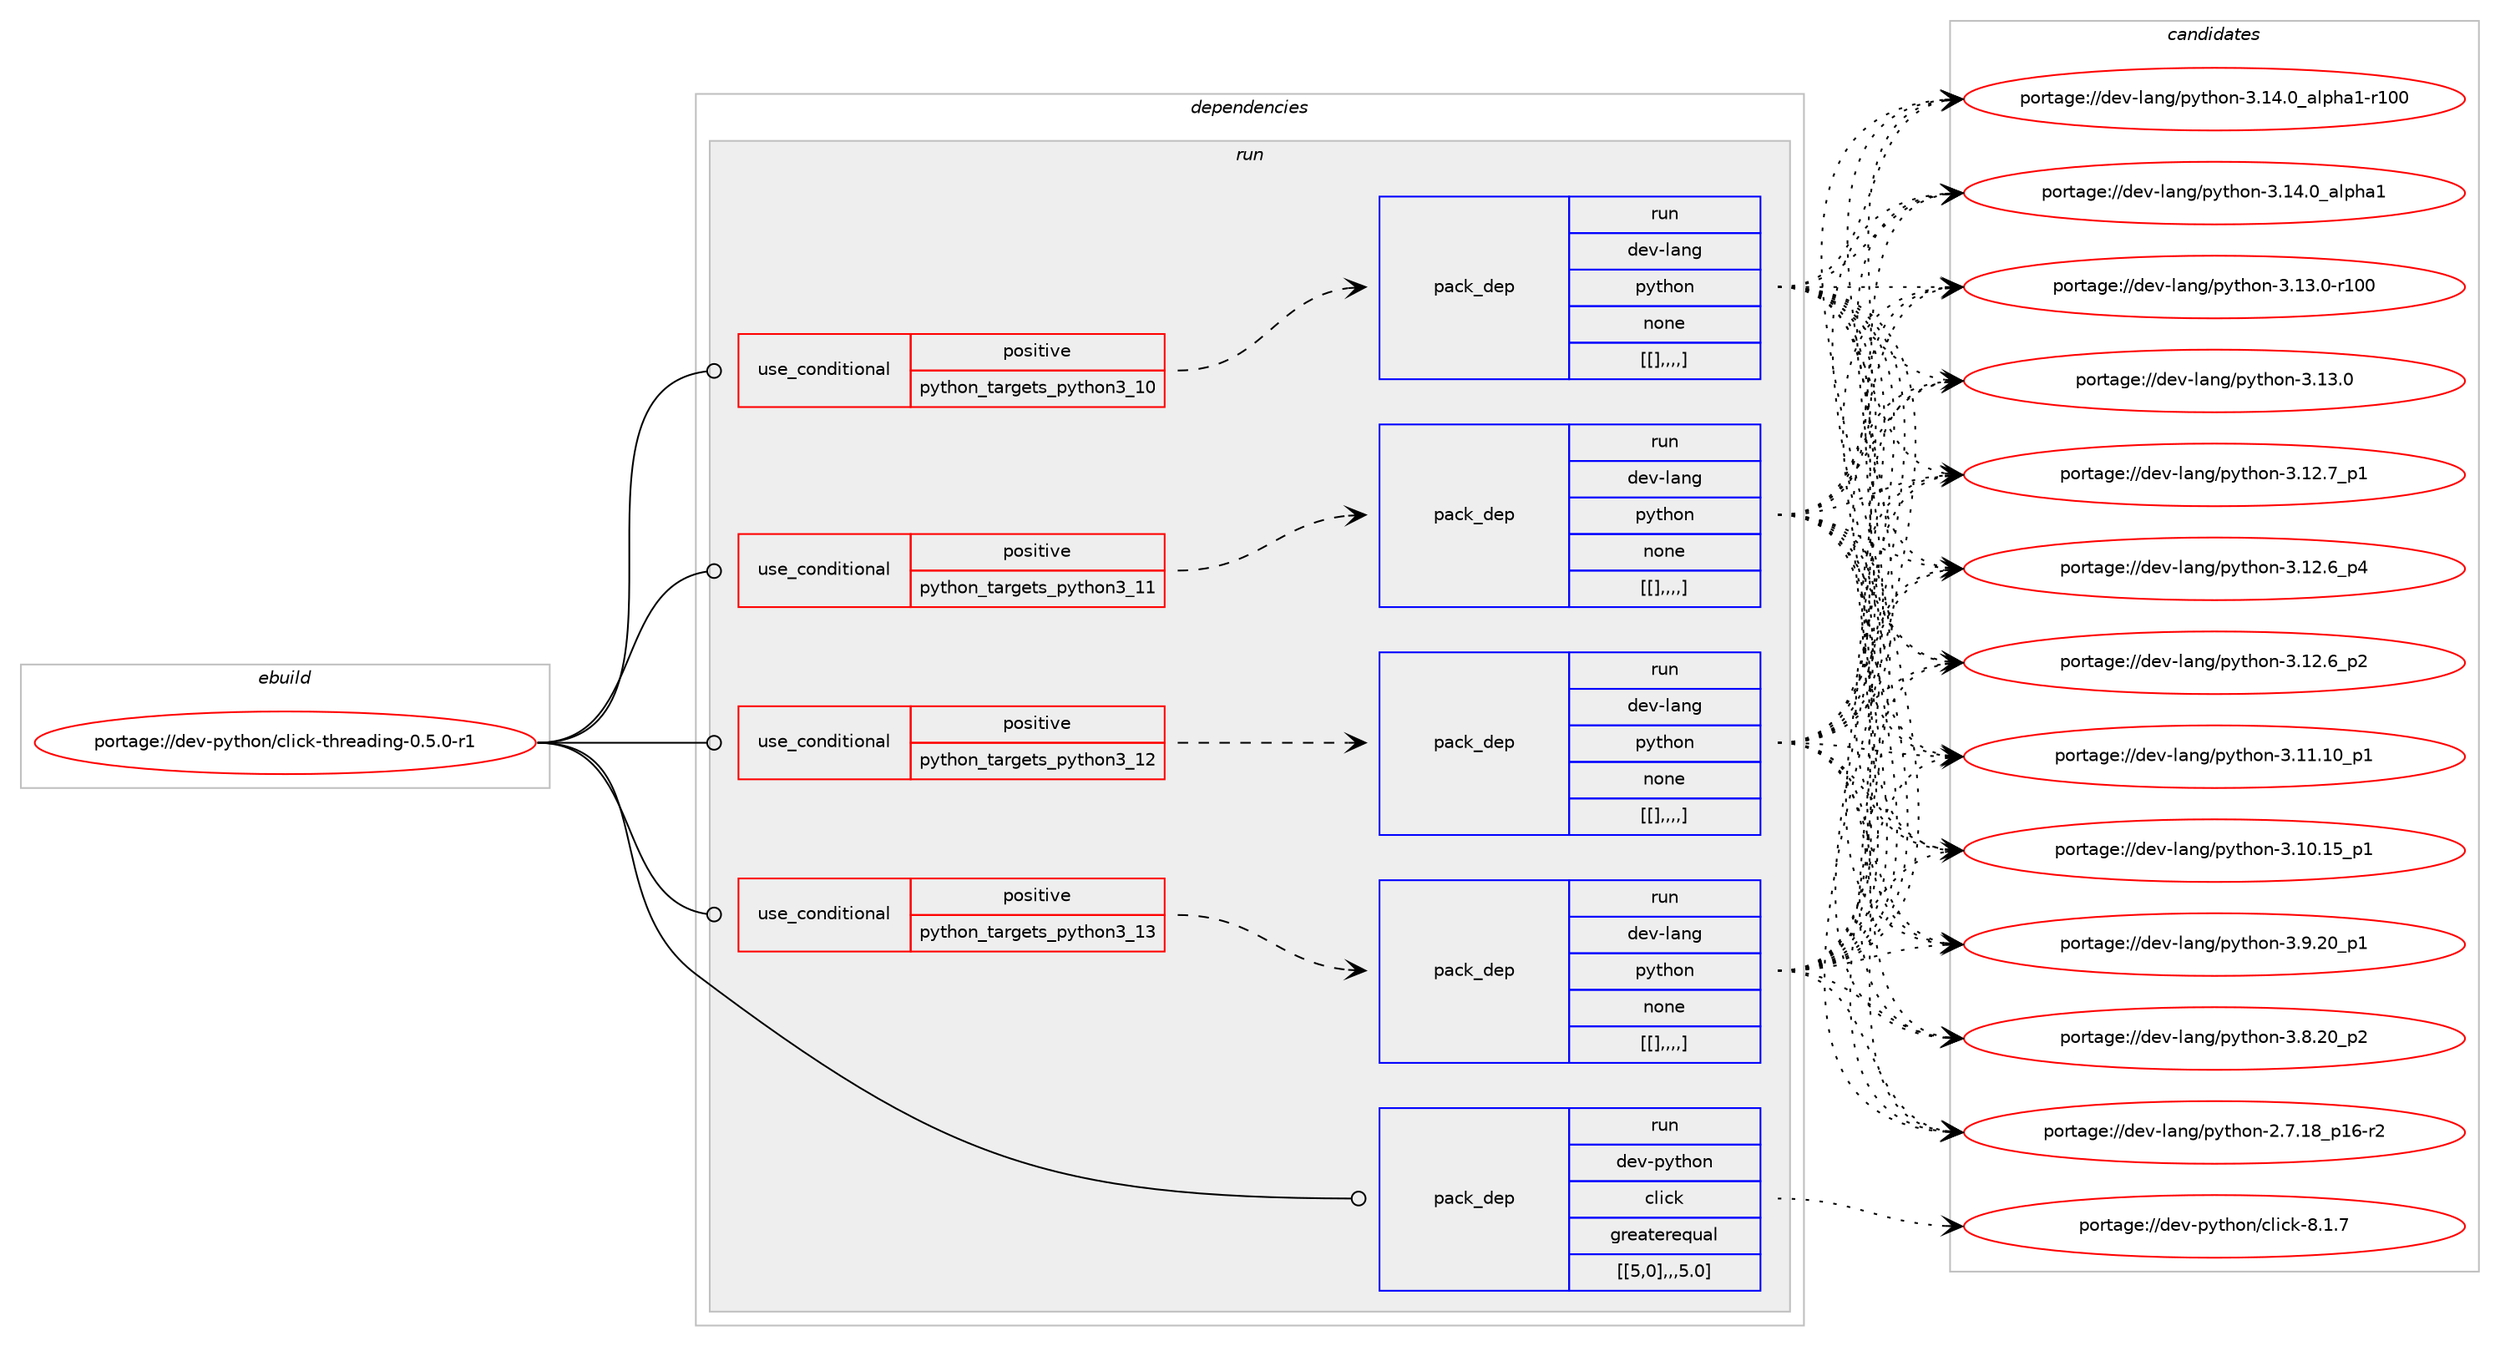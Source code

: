 digraph prolog {

# *************
# Graph options
# *************

newrank=true;
concentrate=true;
compound=true;
graph [rankdir=LR,fontname=Helvetica,fontsize=10,ranksep=1.5];#, ranksep=2.5, nodesep=0.2];
edge  [arrowhead=vee];
node  [fontname=Helvetica,fontsize=10];

# **********
# The ebuild
# **********

subgraph cluster_leftcol {
color=gray;
label=<<i>ebuild</i>>;
id [label="portage://dev-python/click-threading-0.5.0-r1", color=red, width=4, href="../dev-python/click-threading-0.5.0-r1.svg"];
}

# ****************
# The dependencies
# ****************

subgraph cluster_midcol {
color=gray;
label=<<i>dependencies</i>>;
subgraph cluster_compile {
fillcolor="#eeeeee";
style=filled;
label=<<i>compile</i>>;
}
subgraph cluster_compileandrun {
fillcolor="#eeeeee";
style=filled;
label=<<i>compile and run</i>>;
}
subgraph cluster_run {
fillcolor="#eeeeee";
style=filled;
label=<<i>run</i>>;
subgraph cond33773 {
dependency149057 [label=<<TABLE BORDER="0" CELLBORDER="1" CELLSPACING="0" CELLPADDING="4"><TR><TD ROWSPAN="3" CELLPADDING="10">use_conditional</TD></TR><TR><TD>positive</TD></TR><TR><TD>python_targets_python3_10</TD></TR></TABLE>>, shape=none, color=red];
subgraph pack113975 {
dependency149073 [label=<<TABLE BORDER="0" CELLBORDER="1" CELLSPACING="0" CELLPADDING="4" WIDTH="220"><TR><TD ROWSPAN="6" CELLPADDING="30">pack_dep</TD></TR><TR><TD WIDTH="110">run</TD></TR><TR><TD>dev-lang</TD></TR><TR><TD>python</TD></TR><TR><TD>none</TD></TR><TR><TD>[[],,,,]</TD></TR></TABLE>>, shape=none, color=blue];
}
dependency149057:e -> dependency149073:w [weight=20,style="dashed",arrowhead="vee"];
}
id:e -> dependency149057:w [weight=20,style="solid",arrowhead="odot"];
subgraph cond33786 {
dependency149093 [label=<<TABLE BORDER="0" CELLBORDER="1" CELLSPACING="0" CELLPADDING="4"><TR><TD ROWSPAN="3" CELLPADDING="10">use_conditional</TD></TR><TR><TD>positive</TD></TR><TR><TD>python_targets_python3_11</TD></TR></TABLE>>, shape=none, color=red];
subgraph pack113996 {
dependency149095 [label=<<TABLE BORDER="0" CELLBORDER="1" CELLSPACING="0" CELLPADDING="4" WIDTH="220"><TR><TD ROWSPAN="6" CELLPADDING="30">pack_dep</TD></TR><TR><TD WIDTH="110">run</TD></TR><TR><TD>dev-lang</TD></TR><TR><TD>python</TD></TR><TR><TD>none</TD></TR><TR><TD>[[],,,,]</TD></TR></TABLE>>, shape=none, color=blue];
}
dependency149093:e -> dependency149095:w [weight=20,style="dashed",arrowhead="vee"];
}
id:e -> dependency149093:w [weight=20,style="solid",arrowhead="odot"];
subgraph cond33801 {
dependency149126 [label=<<TABLE BORDER="0" CELLBORDER="1" CELLSPACING="0" CELLPADDING="4"><TR><TD ROWSPAN="3" CELLPADDING="10">use_conditional</TD></TR><TR><TD>positive</TD></TR><TR><TD>python_targets_python3_12</TD></TR></TABLE>>, shape=none, color=red];
subgraph pack114020 {
dependency149132 [label=<<TABLE BORDER="0" CELLBORDER="1" CELLSPACING="0" CELLPADDING="4" WIDTH="220"><TR><TD ROWSPAN="6" CELLPADDING="30">pack_dep</TD></TR><TR><TD WIDTH="110">run</TD></TR><TR><TD>dev-lang</TD></TR><TR><TD>python</TD></TR><TR><TD>none</TD></TR><TR><TD>[[],,,,]</TD></TR></TABLE>>, shape=none, color=blue];
}
dependency149126:e -> dependency149132:w [weight=20,style="dashed",arrowhead="vee"];
}
id:e -> dependency149126:w [weight=20,style="solid",arrowhead="odot"];
subgraph cond33832 {
dependency149238 [label=<<TABLE BORDER="0" CELLBORDER="1" CELLSPACING="0" CELLPADDING="4"><TR><TD ROWSPAN="3" CELLPADDING="10">use_conditional</TD></TR><TR><TD>positive</TD></TR><TR><TD>python_targets_python3_13</TD></TR></TABLE>>, shape=none, color=red];
subgraph pack114087 {
dependency149271 [label=<<TABLE BORDER="0" CELLBORDER="1" CELLSPACING="0" CELLPADDING="4" WIDTH="220"><TR><TD ROWSPAN="6" CELLPADDING="30">pack_dep</TD></TR><TR><TD WIDTH="110">run</TD></TR><TR><TD>dev-lang</TD></TR><TR><TD>python</TD></TR><TR><TD>none</TD></TR><TR><TD>[[],,,,]</TD></TR></TABLE>>, shape=none, color=blue];
}
dependency149238:e -> dependency149271:w [weight=20,style="dashed",arrowhead="vee"];
}
id:e -> dependency149238:w [weight=20,style="solid",arrowhead="odot"];
subgraph pack114130 {
dependency149338 [label=<<TABLE BORDER="0" CELLBORDER="1" CELLSPACING="0" CELLPADDING="4" WIDTH="220"><TR><TD ROWSPAN="6" CELLPADDING="30">pack_dep</TD></TR><TR><TD WIDTH="110">run</TD></TR><TR><TD>dev-python</TD></TR><TR><TD>click</TD></TR><TR><TD>greaterequal</TD></TR><TR><TD>[[5,0],,,5.0]</TD></TR></TABLE>>, shape=none, color=blue];
}
id:e -> dependency149338:w [weight=20,style="solid",arrowhead="odot"];
}
}

# **************
# The candidates
# **************

subgraph cluster_choices {
rank=same;
color=gray;
label=<<i>candidates</i>>;

subgraph choice113892 {
color=black;
nodesep=1;
choice100101118451089711010347112121116104111110455146495246489597108112104974945114494848 [label="portage://dev-lang/python-3.14.0_alpha1-r100", color=red, width=4,href="../dev-lang/python-3.14.0_alpha1-r100.svg"];
choice1001011184510897110103471121211161041111104551464952464895971081121049749 [label="portage://dev-lang/python-3.14.0_alpha1", color=red, width=4,href="../dev-lang/python-3.14.0_alpha1.svg"];
choice1001011184510897110103471121211161041111104551464951464845114494848 [label="portage://dev-lang/python-3.13.0-r100", color=red, width=4,href="../dev-lang/python-3.13.0-r100.svg"];
choice10010111845108971101034711212111610411111045514649514648 [label="portage://dev-lang/python-3.13.0", color=red, width=4,href="../dev-lang/python-3.13.0.svg"];
choice100101118451089711010347112121116104111110455146495046559511249 [label="portage://dev-lang/python-3.12.7_p1", color=red, width=4,href="../dev-lang/python-3.12.7_p1.svg"];
choice100101118451089711010347112121116104111110455146495046549511252 [label="portage://dev-lang/python-3.12.6_p4", color=red, width=4,href="../dev-lang/python-3.12.6_p4.svg"];
choice100101118451089711010347112121116104111110455146495046549511250 [label="portage://dev-lang/python-3.12.6_p2", color=red, width=4,href="../dev-lang/python-3.12.6_p2.svg"];
choice10010111845108971101034711212111610411111045514649494649489511249 [label="portage://dev-lang/python-3.11.10_p1", color=red, width=4,href="../dev-lang/python-3.11.10_p1.svg"];
choice10010111845108971101034711212111610411111045514649484649539511249 [label="portage://dev-lang/python-3.10.15_p1", color=red, width=4,href="../dev-lang/python-3.10.15_p1.svg"];
choice100101118451089711010347112121116104111110455146574650489511249 [label="portage://dev-lang/python-3.9.20_p1", color=red, width=4,href="../dev-lang/python-3.9.20_p1.svg"];
choice100101118451089711010347112121116104111110455146564650489511250 [label="portage://dev-lang/python-3.8.20_p2", color=red, width=4,href="../dev-lang/python-3.8.20_p2.svg"];
choice100101118451089711010347112121116104111110455046554649569511249544511450 [label="portage://dev-lang/python-2.7.18_p16-r2", color=red, width=4,href="../dev-lang/python-2.7.18_p16-r2.svg"];
dependency149073:e -> choice100101118451089711010347112121116104111110455146495246489597108112104974945114494848:w [style=dotted,weight="100"];
dependency149073:e -> choice1001011184510897110103471121211161041111104551464952464895971081121049749:w [style=dotted,weight="100"];
dependency149073:e -> choice1001011184510897110103471121211161041111104551464951464845114494848:w [style=dotted,weight="100"];
dependency149073:e -> choice10010111845108971101034711212111610411111045514649514648:w [style=dotted,weight="100"];
dependency149073:e -> choice100101118451089711010347112121116104111110455146495046559511249:w [style=dotted,weight="100"];
dependency149073:e -> choice100101118451089711010347112121116104111110455146495046549511252:w [style=dotted,weight="100"];
dependency149073:e -> choice100101118451089711010347112121116104111110455146495046549511250:w [style=dotted,weight="100"];
dependency149073:e -> choice10010111845108971101034711212111610411111045514649494649489511249:w [style=dotted,weight="100"];
dependency149073:e -> choice10010111845108971101034711212111610411111045514649484649539511249:w [style=dotted,weight="100"];
dependency149073:e -> choice100101118451089711010347112121116104111110455146574650489511249:w [style=dotted,weight="100"];
dependency149073:e -> choice100101118451089711010347112121116104111110455146564650489511250:w [style=dotted,weight="100"];
dependency149073:e -> choice100101118451089711010347112121116104111110455046554649569511249544511450:w [style=dotted,weight="100"];
}
subgraph choice113903 {
color=black;
nodesep=1;
choice100101118451089711010347112121116104111110455146495246489597108112104974945114494848 [label="portage://dev-lang/python-3.14.0_alpha1-r100", color=red, width=4,href="../dev-lang/python-3.14.0_alpha1-r100.svg"];
choice1001011184510897110103471121211161041111104551464952464895971081121049749 [label="portage://dev-lang/python-3.14.0_alpha1", color=red, width=4,href="../dev-lang/python-3.14.0_alpha1.svg"];
choice1001011184510897110103471121211161041111104551464951464845114494848 [label="portage://dev-lang/python-3.13.0-r100", color=red, width=4,href="../dev-lang/python-3.13.0-r100.svg"];
choice10010111845108971101034711212111610411111045514649514648 [label="portage://dev-lang/python-3.13.0", color=red, width=4,href="../dev-lang/python-3.13.0.svg"];
choice100101118451089711010347112121116104111110455146495046559511249 [label="portage://dev-lang/python-3.12.7_p1", color=red, width=4,href="../dev-lang/python-3.12.7_p1.svg"];
choice100101118451089711010347112121116104111110455146495046549511252 [label="portage://dev-lang/python-3.12.6_p4", color=red, width=4,href="../dev-lang/python-3.12.6_p4.svg"];
choice100101118451089711010347112121116104111110455146495046549511250 [label="portage://dev-lang/python-3.12.6_p2", color=red, width=4,href="../dev-lang/python-3.12.6_p2.svg"];
choice10010111845108971101034711212111610411111045514649494649489511249 [label="portage://dev-lang/python-3.11.10_p1", color=red, width=4,href="../dev-lang/python-3.11.10_p1.svg"];
choice10010111845108971101034711212111610411111045514649484649539511249 [label="portage://dev-lang/python-3.10.15_p1", color=red, width=4,href="../dev-lang/python-3.10.15_p1.svg"];
choice100101118451089711010347112121116104111110455146574650489511249 [label="portage://dev-lang/python-3.9.20_p1", color=red, width=4,href="../dev-lang/python-3.9.20_p1.svg"];
choice100101118451089711010347112121116104111110455146564650489511250 [label="portage://dev-lang/python-3.8.20_p2", color=red, width=4,href="../dev-lang/python-3.8.20_p2.svg"];
choice100101118451089711010347112121116104111110455046554649569511249544511450 [label="portage://dev-lang/python-2.7.18_p16-r2", color=red, width=4,href="../dev-lang/python-2.7.18_p16-r2.svg"];
dependency149095:e -> choice100101118451089711010347112121116104111110455146495246489597108112104974945114494848:w [style=dotted,weight="100"];
dependency149095:e -> choice1001011184510897110103471121211161041111104551464952464895971081121049749:w [style=dotted,weight="100"];
dependency149095:e -> choice1001011184510897110103471121211161041111104551464951464845114494848:w [style=dotted,weight="100"];
dependency149095:e -> choice10010111845108971101034711212111610411111045514649514648:w [style=dotted,weight="100"];
dependency149095:e -> choice100101118451089711010347112121116104111110455146495046559511249:w [style=dotted,weight="100"];
dependency149095:e -> choice100101118451089711010347112121116104111110455146495046549511252:w [style=dotted,weight="100"];
dependency149095:e -> choice100101118451089711010347112121116104111110455146495046549511250:w [style=dotted,weight="100"];
dependency149095:e -> choice10010111845108971101034711212111610411111045514649494649489511249:w [style=dotted,weight="100"];
dependency149095:e -> choice10010111845108971101034711212111610411111045514649484649539511249:w [style=dotted,weight="100"];
dependency149095:e -> choice100101118451089711010347112121116104111110455146574650489511249:w [style=dotted,weight="100"];
dependency149095:e -> choice100101118451089711010347112121116104111110455146564650489511250:w [style=dotted,weight="100"];
dependency149095:e -> choice100101118451089711010347112121116104111110455046554649569511249544511450:w [style=dotted,weight="100"];
}
subgraph choice113908 {
color=black;
nodesep=1;
choice100101118451089711010347112121116104111110455146495246489597108112104974945114494848 [label="portage://dev-lang/python-3.14.0_alpha1-r100", color=red, width=4,href="../dev-lang/python-3.14.0_alpha1-r100.svg"];
choice1001011184510897110103471121211161041111104551464952464895971081121049749 [label="portage://dev-lang/python-3.14.0_alpha1", color=red, width=4,href="../dev-lang/python-3.14.0_alpha1.svg"];
choice1001011184510897110103471121211161041111104551464951464845114494848 [label="portage://dev-lang/python-3.13.0-r100", color=red, width=4,href="../dev-lang/python-3.13.0-r100.svg"];
choice10010111845108971101034711212111610411111045514649514648 [label="portage://dev-lang/python-3.13.0", color=red, width=4,href="../dev-lang/python-3.13.0.svg"];
choice100101118451089711010347112121116104111110455146495046559511249 [label="portage://dev-lang/python-3.12.7_p1", color=red, width=4,href="../dev-lang/python-3.12.7_p1.svg"];
choice100101118451089711010347112121116104111110455146495046549511252 [label="portage://dev-lang/python-3.12.6_p4", color=red, width=4,href="../dev-lang/python-3.12.6_p4.svg"];
choice100101118451089711010347112121116104111110455146495046549511250 [label="portage://dev-lang/python-3.12.6_p2", color=red, width=4,href="../dev-lang/python-3.12.6_p2.svg"];
choice10010111845108971101034711212111610411111045514649494649489511249 [label="portage://dev-lang/python-3.11.10_p1", color=red, width=4,href="../dev-lang/python-3.11.10_p1.svg"];
choice10010111845108971101034711212111610411111045514649484649539511249 [label="portage://dev-lang/python-3.10.15_p1", color=red, width=4,href="../dev-lang/python-3.10.15_p1.svg"];
choice100101118451089711010347112121116104111110455146574650489511249 [label="portage://dev-lang/python-3.9.20_p1", color=red, width=4,href="../dev-lang/python-3.9.20_p1.svg"];
choice100101118451089711010347112121116104111110455146564650489511250 [label="portage://dev-lang/python-3.8.20_p2", color=red, width=4,href="../dev-lang/python-3.8.20_p2.svg"];
choice100101118451089711010347112121116104111110455046554649569511249544511450 [label="portage://dev-lang/python-2.7.18_p16-r2", color=red, width=4,href="../dev-lang/python-2.7.18_p16-r2.svg"];
dependency149132:e -> choice100101118451089711010347112121116104111110455146495246489597108112104974945114494848:w [style=dotted,weight="100"];
dependency149132:e -> choice1001011184510897110103471121211161041111104551464952464895971081121049749:w [style=dotted,weight="100"];
dependency149132:e -> choice1001011184510897110103471121211161041111104551464951464845114494848:w [style=dotted,weight="100"];
dependency149132:e -> choice10010111845108971101034711212111610411111045514649514648:w [style=dotted,weight="100"];
dependency149132:e -> choice100101118451089711010347112121116104111110455146495046559511249:w [style=dotted,weight="100"];
dependency149132:e -> choice100101118451089711010347112121116104111110455146495046549511252:w [style=dotted,weight="100"];
dependency149132:e -> choice100101118451089711010347112121116104111110455146495046549511250:w [style=dotted,weight="100"];
dependency149132:e -> choice10010111845108971101034711212111610411111045514649494649489511249:w [style=dotted,weight="100"];
dependency149132:e -> choice10010111845108971101034711212111610411111045514649484649539511249:w [style=dotted,weight="100"];
dependency149132:e -> choice100101118451089711010347112121116104111110455146574650489511249:w [style=dotted,weight="100"];
dependency149132:e -> choice100101118451089711010347112121116104111110455146564650489511250:w [style=dotted,weight="100"];
dependency149132:e -> choice100101118451089711010347112121116104111110455046554649569511249544511450:w [style=dotted,weight="100"];
}
subgraph choice113929 {
color=black;
nodesep=1;
choice100101118451089711010347112121116104111110455146495246489597108112104974945114494848 [label="portage://dev-lang/python-3.14.0_alpha1-r100", color=red, width=4,href="../dev-lang/python-3.14.0_alpha1-r100.svg"];
choice1001011184510897110103471121211161041111104551464952464895971081121049749 [label="portage://dev-lang/python-3.14.0_alpha1", color=red, width=4,href="../dev-lang/python-3.14.0_alpha1.svg"];
choice1001011184510897110103471121211161041111104551464951464845114494848 [label="portage://dev-lang/python-3.13.0-r100", color=red, width=4,href="../dev-lang/python-3.13.0-r100.svg"];
choice10010111845108971101034711212111610411111045514649514648 [label="portage://dev-lang/python-3.13.0", color=red, width=4,href="../dev-lang/python-3.13.0.svg"];
choice100101118451089711010347112121116104111110455146495046559511249 [label="portage://dev-lang/python-3.12.7_p1", color=red, width=4,href="../dev-lang/python-3.12.7_p1.svg"];
choice100101118451089711010347112121116104111110455146495046549511252 [label="portage://dev-lang/python-3.12.6_p4", color=red, width=4,href="../dev-lang/python-3.12.6_p4.svg"];
choice100101118451089711010347112121116104111110455146495046549511250 [label="portage://dev-lang/python-3.12.6_p2", color=red, width=4,href="../dev-lang/python-3.12.6_p2.svg"];
choice10010111845108971101034711212111610411111045514649494649489511249 [label="portage://dev-lang/python-3.11.10_p1", color=red, width=4,href="../dev-lang/python-3.11.10_p1.svg"];
choice10010111845108971101034711212111610411111045514649484649539511249 [label="portage://dev-lang/python-3.10.15_p1", color=red, width=4,href="../dev-lang/python-3.10.15_p1.svg"];
choice100101118451089711010347112121116104111110455146574650489511249 [label="portage://dev-lang/python-3.9.20_p1", color=red, width=4,href="../dev-lang/python-3.9.20_p1.svg"];
choice100101118451089711010347112121116104111110455146564650489511250 [label="portage://dev-lang/python-3.8.20_p2", color=red, width=4,href="../dev-lang/python-3.8.20_p2.svg"];
choice100101118451089711010347112121116104111110455046554649569511249544511450 [label="portage://dev-lang/python-2.7.18_p16-r2", color=red, width=4,href="../dev-lang/python-2.7.18_p16-r2.svg"];
dependency149271:e -> choice100101118451089711010347112121116104111110455146495246489597108112104974945114494848:w [style=dotted,weight="100"];
dependency149271:e -> choice1001011184510897110103471121211161041111104551464952464895971081121049749:w [style=dotted,weight="100"];
dependency149271:e -> choice1001011184510897110103471121211161041111104551464951464845114494848:w [style=dotted,weight="100"];
dependency149271:e -> choice10010111845108971101034711212111610411111045514649514648:w [style=dotted,weight="100"];
dependency149271:e -> choice100101118451089711010347112121116104111110455146495046559511249:w [style=dotted,weight="100"];
dependency149271:e -> choice100101118451089711010347112121116104111110455146495046549511252:w [style=dotted,weight="100"];
dependency149271:e -> choice100101118451089711010347112121116104111110455146495046549511250:w [style=dotted,weight="100"];
dependency149271:e -> choice10010111845108971101034711212111610411111045514649494649489511249:w [style=dotted,weight="100"];
dependency149271:e -> choice10010111845108971101034711212111610411111045514649484649539511249:w [style=dotted,weight="100"];
dependency149271:e -> choice100101118451089711010347112121116104111110455146574650489511249:w [style=dotted,weight="100"];
dependency149271:e -> choice100101118451089711010347112121116104111110455146564650489511250:w [style=dotted,weight="100"];
dependency149271:e -> choice100101118451089711010347112121116104111110455046554649569511249544511450:w [style=dotted,weight="100"];
}
subgraph choice113950 {
color=black;
nodesep=1;
choice10010111845112121116104111110479910810599107455646494655 [label="portage://dev-python/click-8.1.7", color=red, width=4,href="../dev-python/click-8.1.7.svg"];
dependency149338:e -> choice10010111845112121116104111110479910810599107455646494655:w [style=dotted,weight="100"];
}
}

}
